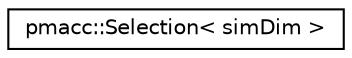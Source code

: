digraph "Graphical Class Hierarchy"
{
 // LATEX_PDF_SIZE
  edge [fontname="Helvetica",fontsize="10",labelfontname="Helvetica",labelfontsize="10"];
  node [fontname="Helvetica",fontsize="10",shape=record];
  rankdir="LR";
  Node0 [label="pmacc::Selection\< simDim \>",height=0.2,width=0.4,color="black", fillcolor="white", style="filled",URL="$classpmacc_1_1_selection.html",tooltip=" "];
}
